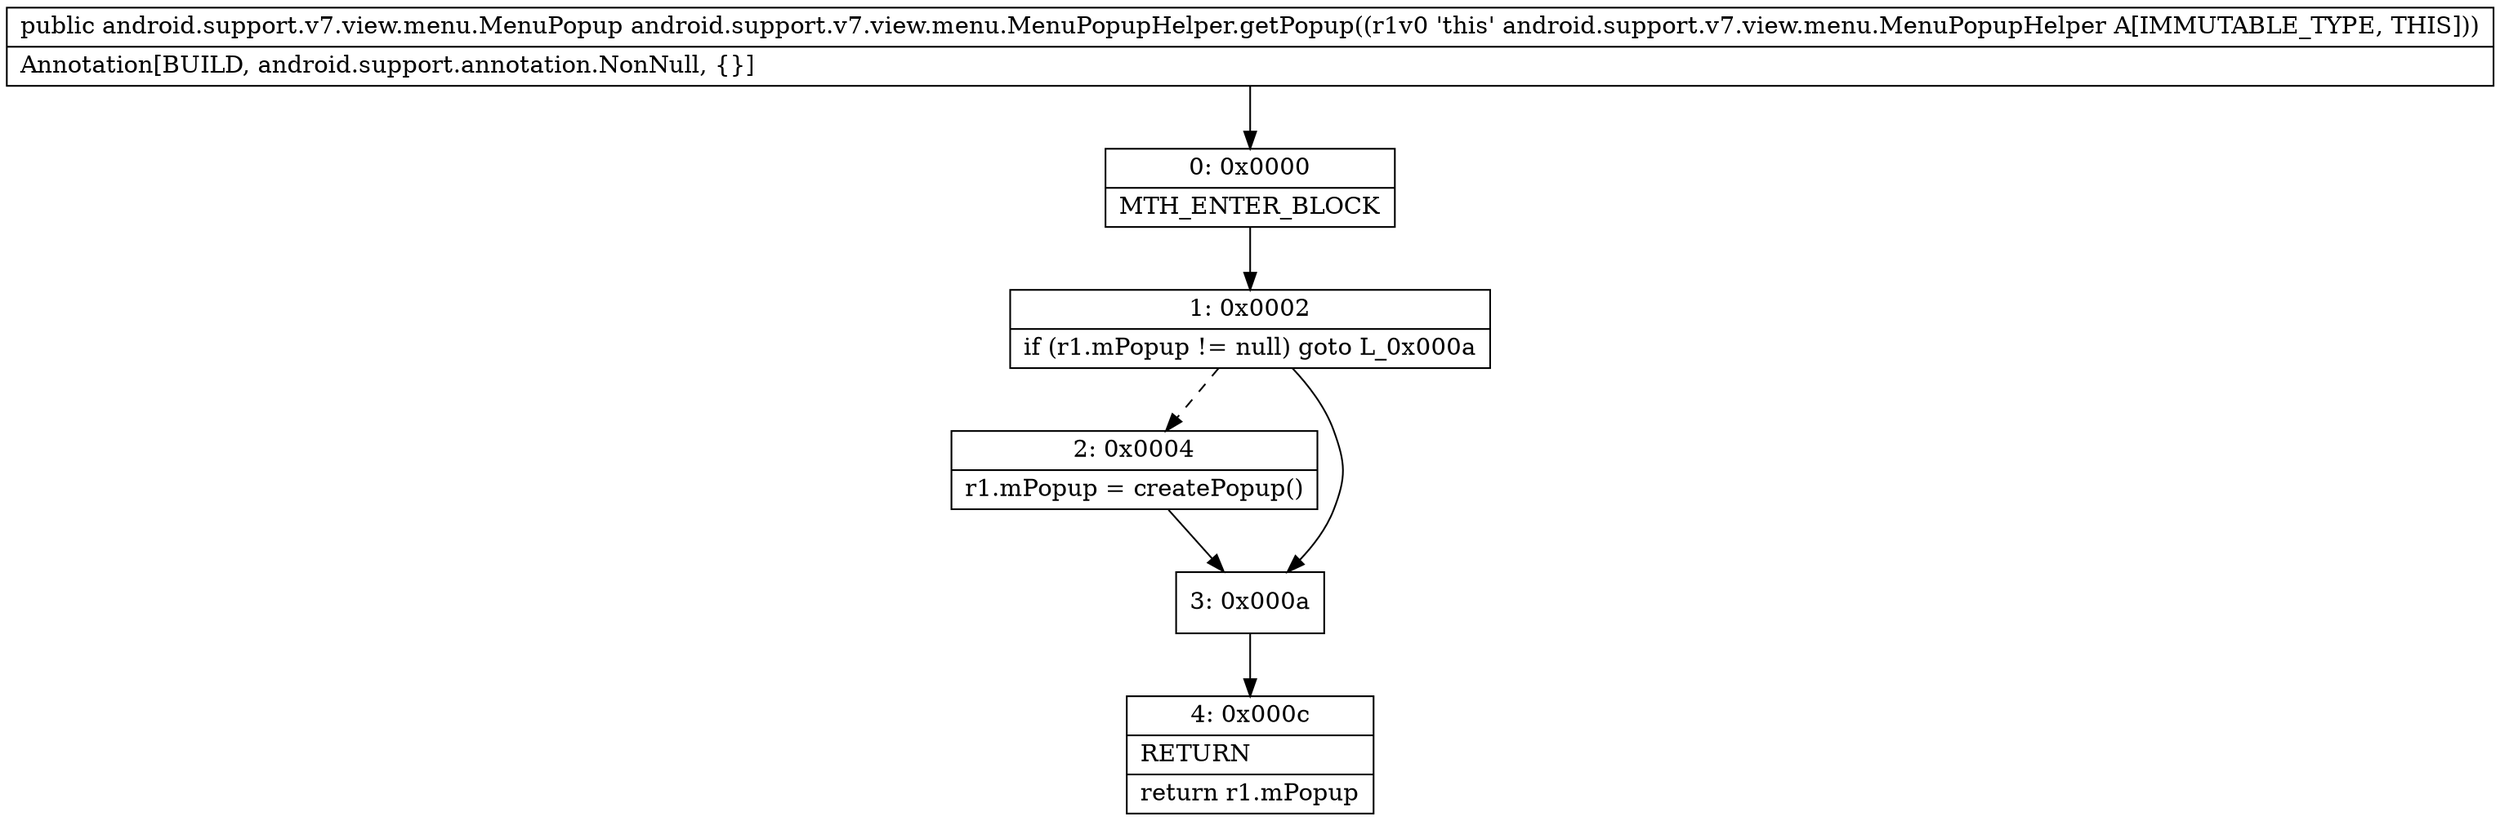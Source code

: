 digraph "CFG forandroid.support.v7.view.menu.MenuPopupHelper.getPopup()Landroid\/support\/v7\/view\/menu\/MenuPopup;" {
Node_0 [shape=record,label="{0\:\ 0x0000|MTH_ENTER_BLOCK\l}"];
Node_1 [shape=record,label="{1\:\ 0x0002|if (r1.mPopup != null) goto L_0x000a\l}"];
Node_2 [shape=record,label="{2\:\ 0x0004|r1.mPopup = createPopup()\l}"];
Node_3 [shape=record,label="{3\:\ 0x000a}"];
Node_4 [shape=record,label="{4\:\ 0x000c|RETURN\l|return r1.mPopup\l}"];
MethodNode[shape=record,label="{public android.support.v7.view.menu.MenuPopup android.support.v7.view.menu.MenuPopupHelper.getPopup((r1v0 'this' android.support.v7.view.menu.MenuPopupHelper A[IMMUTABLE_TYPE, THIS]))  | Annotation[BUILD, android.support.annotation.NonNull, \{\}]\l}"];
MethodNode -> Node_0;
Node_0 -> Node_1;
Node_1 -> Node_2[style=dashed];
Node_1 -> Node_3;
Node_2 -> Node_3;
Node_3 -> Node_4;
}

